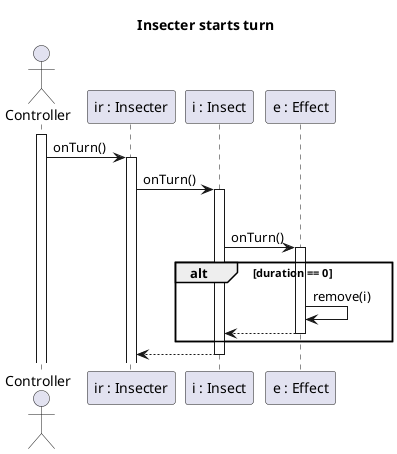 @startuml InsecterStartsTurn

title Insecter starts turn

actor Controller
participant "ir : Insecter" as IR
participant "i : Insect" as I
participant "e : Effect" as E

activate Controller
Controller -> IR : onTurn()
activate IR

IR -> I : onTurn()
activate I

loop for(e : effects)
    I -> E : onTurn()
    activate E

    alt duration == 0
    E -> E : remove(i)

    I <--E
    deactivate E
end

IR <-- I
deactivate I

@enduml